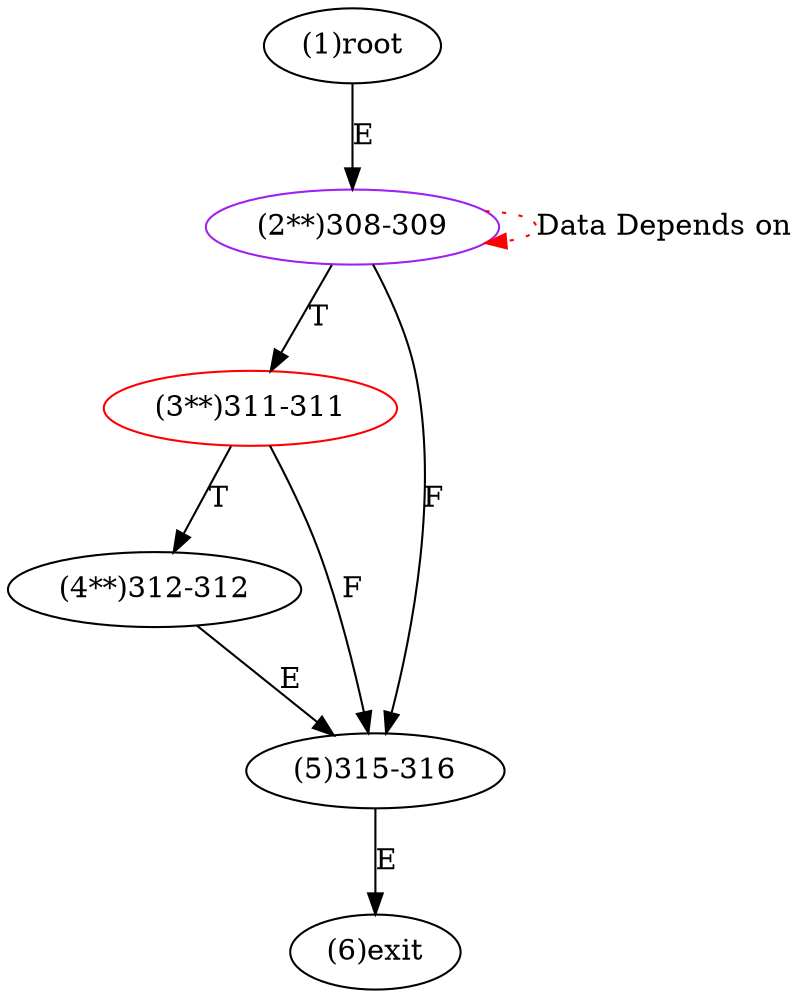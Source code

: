 digraph "" { 
1[ label="(1)root"];
2[ label="(2**)308-309",color=purple];
3[ label="(3**)311-311",color=red];
4[ label="(4**)312-312"];
5[ label="(5)315-316"];
6[ label="(6)exit"];
1->2[ label="E"];
2->5[ label="F"];
2->3[ label="T"];
3->5[ label="F"];
3->4[ label="T"];
4->5[ label="E"];
5->6[ label="E"];
2->2[ color="red" label="Data Depends on" style = dotted ];
}
